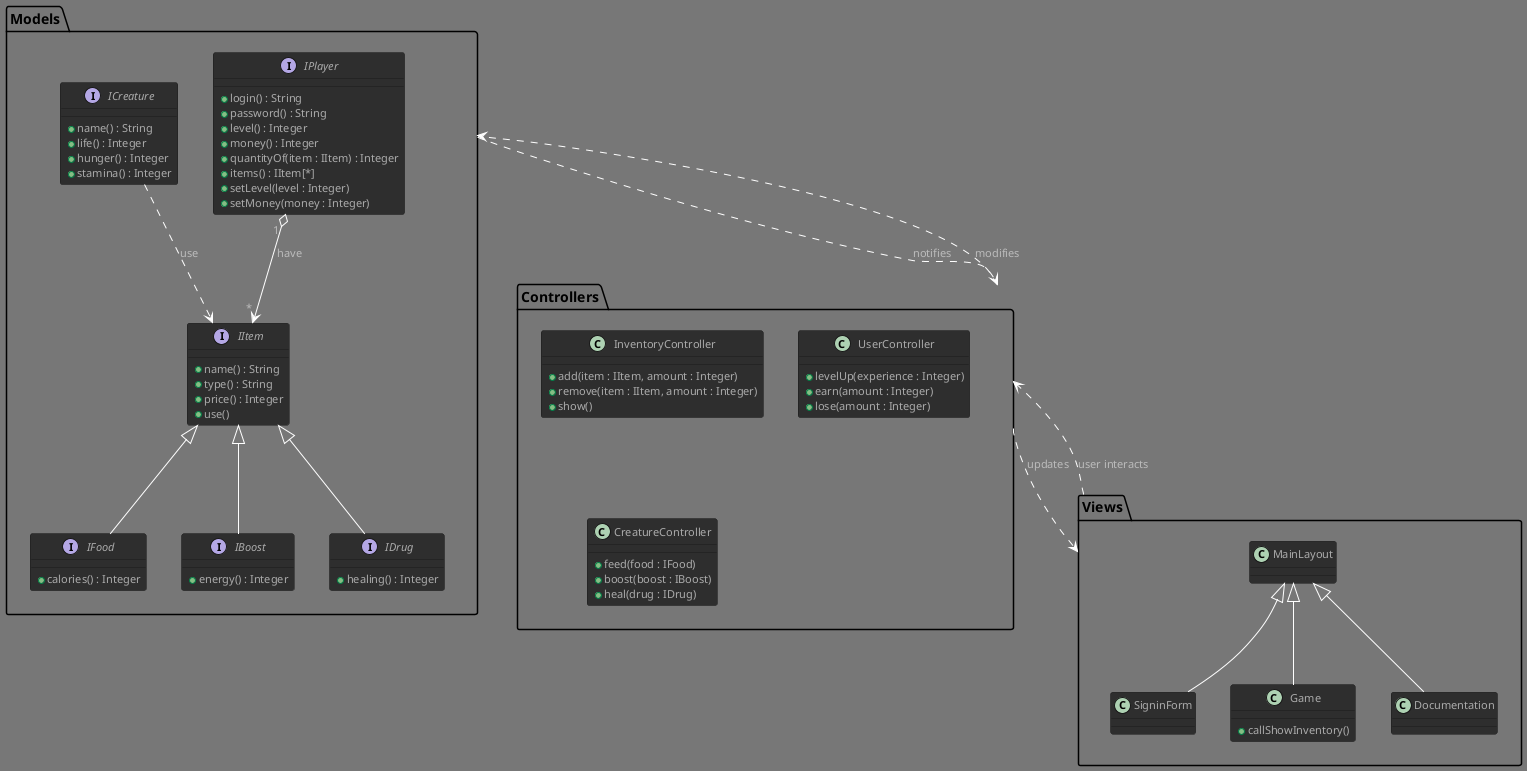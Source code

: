 @startuml VirtualNoe

!theme reddress-darkgreen

package Models
{
    interface IPlayer
    {
        + login() : String
        + password() : String
        + level() : Integer
        + money() : Integer
        + quantityOf(item : IItem) : Integer
        + items() : IItem[*]
        + setLevel(level : Integer)
        + setMoney(money : Integer)
    }

    interface IItem
    {
        + name() : String
        + type() : String
        + price() : Integer
        + use()     /' the way the objet is consumed '/
    }

    interface IFood implements IItem
    {
        /' number of points added to hunger gauge '/
        + calories() : Integer  
    }

    interface IBoost implements IItem
    {
        /' number of points added to stamina gauge '/
        + energy() : Integer
    }

    interface IDrug implements IItem
    {
        /' number of points added to life gauge '/
        + healing() : Integer
    }

    interface ICreature 
    { 
        + name() : String
        + life() : Integer
        + hunger() : Integer
        + stamina() : Integer
    }
}

package Controllers 
{ 
    class InventoryController   /' use IPlayer '/
    {
        + add(item : IItem, amount : Integer) 
        + remove(item : IItem, amount : Integer)
        + show()
    }

    class UserController
    {
        /' Authentication system managed by laravel'/
        + levelUp(experience : Integer)
        + earn(amount : Integer) /' money '/
        + lose(amount : Integer) /' money '/
    }

    class CreatureController
    {
        + feed(food : IFood)
        + boost(boost : IBoost)
        + heal(drug : IDrug)
    }
}

package Views 
{ 
    class MainLayout
    class SigninForm extends MainLayout   /' home, index '/
    class Game extends MainLayout   /' main game window '/
    {
        + callShowInventory()
    }
    class Documentation extends MainLayout   /' tutorial, etc. '/
}

/' RELATIONS '/
IPlayer" 1 " o--> " * "IItem : have
ICreature ..> IItem : use               /' TODO - not sure '/


/' MVC '/
Controllers ..> Models : modifies
Controllers ..> Views : updates
Views ..> Controllers : user interacts
Models ..> Controllers : notifies 

@enduml